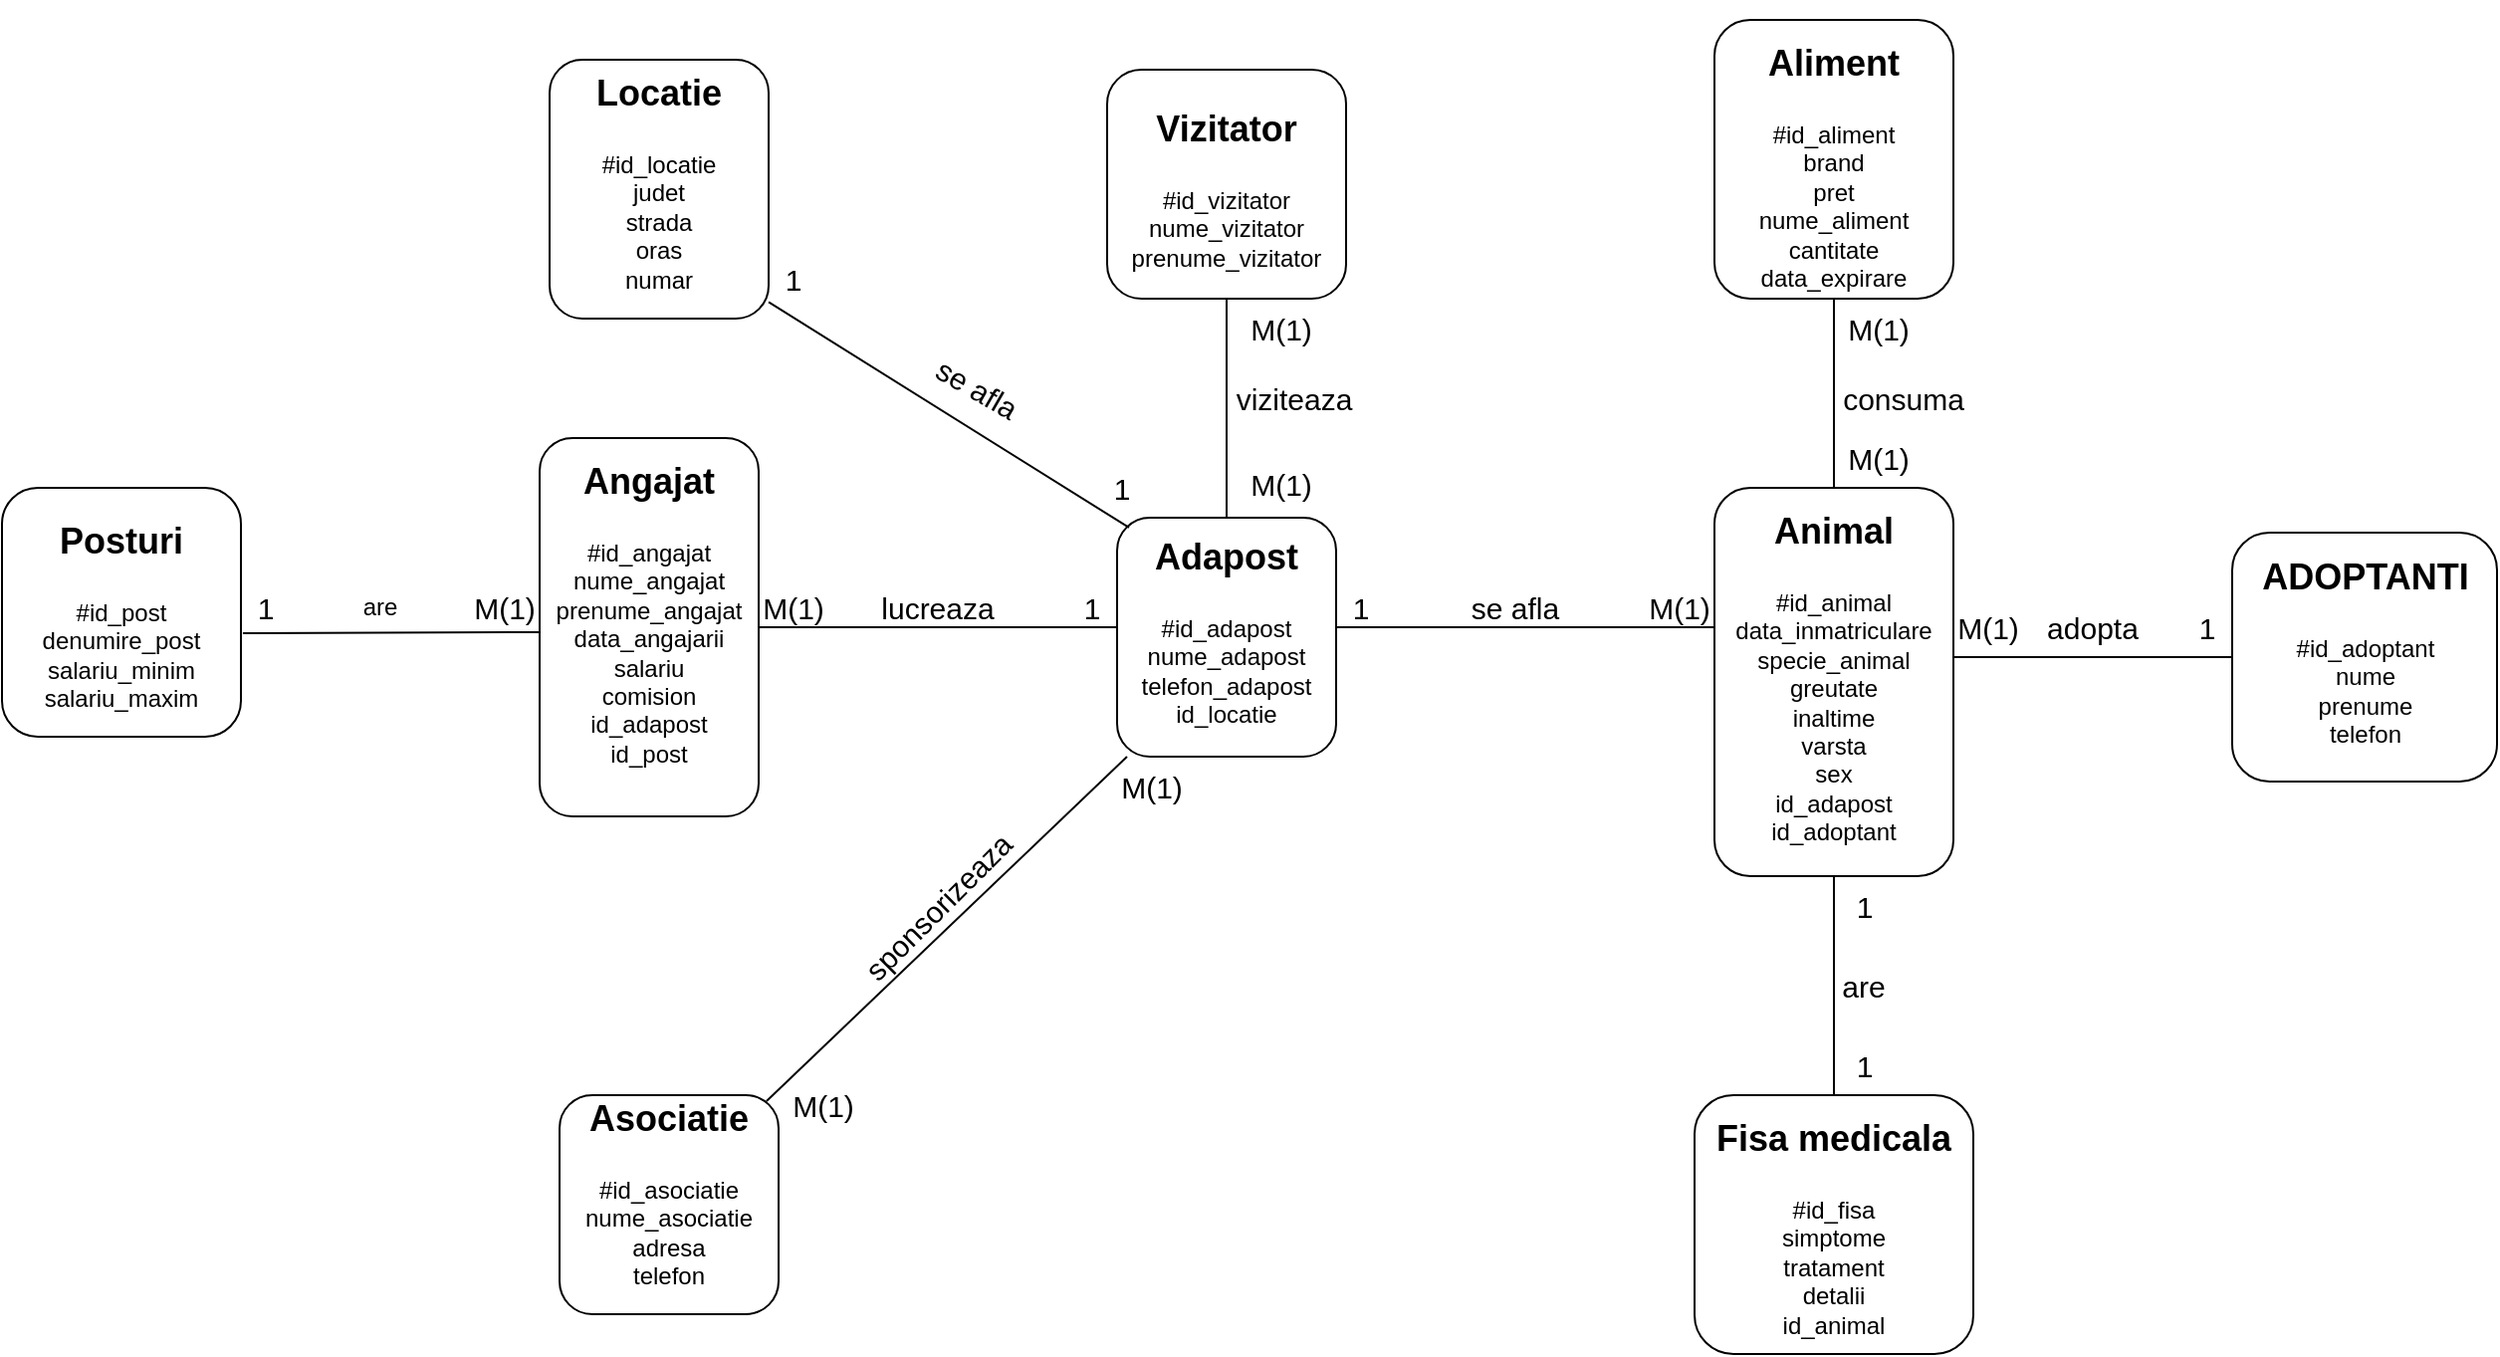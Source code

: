 <mxfile version="15.9.6" type="device"><diagram id="7TPAMYBoHVqb3zpLIaGb" name="Page-1"><mxGraphModel dx="2249" dy="794" grid="1" gridSize="10" guides="1" tooltips="1" connect="1" arrows="1" fold="1" page="1" pageScale="1" pageWidth="827" pageHeight="1169" math="0" shadow="0"><root><mxCell id="0"/><mxCell id="1" parent="0"/><mxCell id="8f2q80jwMaU0dy3HboQx-1" value="" style="rounded=1;whiteSpace=wrap;html=1;" parent="1" vertex="1"><mxGeometry x="330" y="320" width="110" height="120" as="geometry"/></mxCell><mxCell id="8f2q80jwMaU0dy3HboQx-2" value="&lt;h1&gt;&lt;font style=&quot;font-size: 18px&quot;&gt;Adapost&lt;/font&gt;&lt;/h1&gt;&lt;div&gt;#id_adapost&lt;/div&gt;&lt;div&gt;nume_adapost&lt;/div&gt;&lt;div&gt;telefon_adapost&lt;/div&gt;&lt;div&gt;id_locatie&lt;/div&gt;" style="text;html=1;strokeColor=none;fillColor=none;spacing=5;spacingTop=-20;whiteSpace=wrap;overflow=hidden;rounded=0;align=center;" parent="1" vertex="1"><mxGeometry x="335" y="317.5" width="100" height="122.5" as="geometry"/></mxCell><mxCell id="8f2q80jwMaU0dy3HboQx-3" value="" style="rounded=1;whiteSpace=wrap;html=1;fontSize=18;align=center;" parent="1" vertex="1"><mxGeometry x="40" y="280" width="110" height="190" as="geometry"/></mxCell><mxCell id="8f2q80jwMaU0dy3HboQx-4" value="&lt;h1&gt;&lt;font style=&quot;font-size: 18px&quot;&gt;Angajat&lt;/font&gt;&lt;/h1&gt;&lt;div&gt;#id_angajat&lt;/div&gt;&lt;div&gt;nume_angajat&lt;/div&gt;&lt;div&gt;prenume_angajat&lt;/div&gt;&lt;div&gt;data_angajarii&lt;/div&gt;&lt;div&gt;salariu&lt;/div&gt;&lt;div&gt;comision&lt;/div&gt;&lt;div&gt;id_adapost&lt;/div&gt;&lt;div&gt;id_post&lt;/div&gt;" style="text;html=1;strokeColor=none;fillColor=none;spacing=5;spacingTop=-20;whiteSpace=wrap;overflow=hidden;rounded=0;align=center;" parent="1" vertex="1"><mxGeometry x="40" y="280" width="110" height="195" as="geometry"/></mxCell><mxCell id="8f2q80jwMaU0dy3HboQx-5" value="" style="rounded=1;whiteSpace=wrap;html=1;fontSize=18;align=center;" parent="1" vertex="1"><mxGeometry x="45" y="90" width="110" height="130" as="geometry"/></mxCell><mxCell id="8f2q80jwMaU0dy3HboQx-6" value="&lt;h1&gt;&lt;span style=&quot;font-size: 18px&quot;&gt;Locatie&lt;/span&gt;&lt;/h1&gt;&lt;div&gt;#id_locatie&lt;/div&gt;&lt;div&gt;judet&lt;/div&gt;&lt;div&gt;strada&lt;/div&gt;&lt;div&gt;oras&lt;/div&gt;&lt;div&gt;numar&lt;/div&gt;" style="text;html=1;strokeColor=none;fillColor=none;spacing=5;spacingTop=-20;whiteSpace=wrap;overflow=hidden;rounded=0;align=center;" parent="1" vertex="1"><mxGeometry x="50" y="85" width="100" height="140" as="geometry"/></mxCell><mxCell id="8f2q80jwMaU0dy3HboQx-7" value="" style="rounded=1;whiteSpace=wrap;html=1;fontSize=18;align=center;" parent="1" vertex="1"><mxGeometry x="325" y="95" width="120" height="115" as="geometry"/></mxCell><mxCell id="8f2q80jwMaU0dy3HboQx-8" value="&lt;h1&gt;&lt;span style=&quot;font-size: 18px&quot;&gt;Vizitator&lt;/span&gt;&lt;/h1&gt;&lt;div&gt;#id_vizitator&lt;/div&gt;&lt;div&gt;nume_vizitator&lt;/div&gt;&lt;div&gt;prenume_vizitator&lt;/div&gt;&lt;div&gt;&lt;br&gt;&lt;/div&gt;" style="text;html=1;strokeColor=none;fillColor=none;spacing=5;spacingTop=-20;whiteSpace=wrap;overflow=hidden;rounded=0;align=center;" parent="1" vertex="1"><mxGeometry x="330" y="102.5" width="110" height="100" as="geometry"/></mxCell><mxCell id="8f2q80jwMaU0dy3HboQx-9" value="" style="rounded=1;whiteSpace=wrap;html=1;fontSize=18;align=center;" parent="1" vertex="1"><mxGeometry x="630" y="305" width="120" height="195" as="geometry"/></mxCell><mxCell id="8f2q80jwMaU0dy3HboQx-10" value="&lt;h1&gt;&lt;font style=&quot;font-size: 18px&quot;&gt;Animal&lt;/font&gt;&lt;/h1&gt;&lt;div&gt;#id_animal&lt;/div&gt;&lt;div&gt;data_inmatriculare&lt;/div&gt;&lt;div&gt;specie_animal&lt;/div&gt;&lt;div&gt;greutate&lt;/div&gt;&lt;div&gt;inaltime&lt;/div&gt;&lt;div&gt;varsta&lt;/div&gt;&lt;div&gt;sex&lt;/div&gt;&lt;div&gt;id_adapost&lt;/div&gt;&lt;div&gt;id_adoptant&lt;/div&gt;" style="text;html=1;strokeColor=none;fillColor=none;spacing=5;spacingTop=-20;whiteSpace=wrap;overflow=hidden;rounded=0;align=center;" parent="1" vertex="1"><mxGeometry x="635" y="305" width="110" height="185" as="geometry"/></mxCell><mxCell id="8f2q80jwMaU0dy3HboQx-11" value="" style="rounded=1;whiteSpace=wrap;html=1;fontSize=18;align=center;" parent="1" vertex="1"><mxGeometry x="630" y="70" width="120" height="140" as="geometry"/></mxCell><mxCell id="8f2q80jwMaU0dy3HboQx-12" value="&lt;h1&gt;&lt;span style=&quot;font-size: 18px&quot;&gt;Aliment&lt;/span&gt;&lt;/h1&gt;&lt;div&gt;#id_aliment&lt;/div&gt;&lt;div&gt;brand&lt;/div&gt;&lt;div&gt;pret&lt;/div&gt;&lt;div&gt;nume_aliment&lt;/div&gt;&lt;div&gt;cantitate&lt;/div&gt;&lt;div&gt;data_expirare&lt;/div&gt;" style="text;html=1;strokeColor=none;fillColor=none;spacing=5;spacingTop=-20;whiteSpace=wrap;overflow=hidden;rounded=0;align=center;" parent="1" vertex="1"><mxGeometry x="635" y="70" width="110" height="140" as="geometry"/></mxCell><mxCell id="8f2q80jwMaU0dy3HboQx-13" value="" style="rounded=1;whiteSpace=wrap;html=1;fontSize=18;align=center;" parent="1" vertex="1"><mxGeometry x="620" y="610" width="140" height="130" as="geometry"/></mxCell><mxCell id="8f2q80jwMaU0dy3HboQx-14" value="&lt;h1&gt;&lt;span style=&quot;font-size: 18px&quot;&gt;Fisa medicala&lt;/span&gt;&lt;/h1&gt;&lt;div&gt;#id_fisa&lt;/div&gt;&lt;div&gt;simptome&lt;/div&gt;&lt;div&gt;tratament&lt;/div&gt;&lt;div&gt;detalii&lt;/div&gt;&lt;div&gt;id_animal&lt;/div&gt;" style="text;html=1;strokeColor=none;fillColor=none;spacing=5;spacingTop=-20;whiteSpace=wrap;overflow=hidden;rounded=0;align=center;" parent="1" vertex="1"><mxGeometry x="625" y="610" width="130" height="130" as="geometry"/></mxCell><mxCell id="8f2q80jwMaU0dy3HboQx-15" value="" style="endArrow=none;html=1;rounded=0;fontSize=18;" parent="1" edge="1"><mxGeometry width="50" height="50" relative="1" as="geometry"><mxPoint x="150" y="375" as="sourcePoint"/><mxPoint x="330" y="375" as="targetPoint"/></mxGeometry></mxCell><mxCell id="8f2q80jwMaU0dy3HboQx-17" value="" style="endArrow=none;html=1;rounded=0;fontSize=18;exitX=1;exitY=0.936;exitDx=0;exitDy=0;exitPerimeter=0;entryX=0.01;entryY=0.061;entryDx=0;entryDy=0;entryPerimeter=0;" parent="1" source="8f2q80jwMaU0dy3HboQx-5" target="8f2q80jwMaU0dy3HboQx-2" edge="1"><mxGeometry width="50" height="50" relative="1" as="geometry"><mxPoint x="145" y="205" as="sourcePoint"/><mxPoint x="195" y="155" as="targetPoint"/></mxGeometry></mxCell><mxCell id="8f2q80jwMaU0dy3HboQx-19" value="" style="endArrow=none;html=1;rounded=0;fontSize=18;entryX=1;entryY=0.5;entryDx=0;entryDy=0;" parent="1" edge="1"><mxGeometry width="50" height="50" relative="1" as="geometry"><mxPoint x="440" y="375" as="sourcePoint"/><mxPoint x="630" y="375" as="targetPoint"/></mxGeometry></mxCell><mxCell id="8f2q80jwMaU0dy3HboQx-20" value="" style="endArrow=none;html=1;rounded=0;fontSize=18;startArrow=none;exitX=0.5;exitY=0;exitDx=0;exitDy=0;" parent="1" source="8f2q80jwMaU0dy3HboQx-9" edge="1"><mxGeometry width="50" height="50" relative="1" as="geometry"><mxPoint x="690" y="290" as="sourcePoint"/><mxPoint x="690" y="210" as="targetPoint"/></mxGeometry></mxCell><mxCell id="8f2q80jwMaU0dy3HboQx-21" value="" style="endArrow=none;html=1;rounded=0;fontSize=18;entryX=0.5;entryY=0;entryDx=0;entryDy=0;exitX=0.5;exitY=1;exitDx=0;exitDy=0;startArrow=none;" parent="1" source="8f2q80jwMaU0dy3HboQx-9" target="8f2q80jwMaU0dy3HboQx-13" edge="1"><mxGeometry width="50" height="50" relative="1" as="geometry"><mxPoint x="690" y="550" as="sourcePoint"/><mxPoint x="440" y="380" as="targetPoint"/></mxGeometry></mxCell><mxCell id="8f2q80jwMaU0dy3HboQx-24" value="" style="endArrow=none;html=1;rounded=0;fontSize=18;exitX=0;exitY=1;exitDx=0;exitDy=0;entryX=0.945;entryY=0.027;entryDx=0;entryDy=0;entryPerimeter=0;" parent="1" source="8f2q80jwMaU0dy3HboQx-2" target="8f2q80jwMaU0dy3HboQx-44" edge="1"><mxGeometry width="50" height="50" relative="1" as="geometry"><mxPoint x="280" y="485" as="sourcePoint"/><mxPoint x="150" y="610" as="targetPoint"/></mxGeometry></mxCell><mxCell id="8f2q80jwMaU0dy3HboQx-32" value="" style="endArrow=none;html=1;rounded=0;fontSize=18;" parent="1" edge="1"><mxGeometry width="50" height="50" relative="1" as="geometry"><mxPoint x="385" y="320" as="sourcePoint"/><mxPoint x="385" y="210" as="targetPoint"/></mxGeometry></mxCell><mxCell id="8f2q80jwMaU0dy3HboQx-44" value="" style="rounded=1;whiteSpace=wrap;html=1;fontSize=18;align=center;" parent="1" vertex="1"><mxGeometry x="50" y="610" width="110" height="110" as="geometry"/></mxCell><mxCell id="8f2q80jwMaU0dy3HboQx-45" value="&lt;h1&gt;&lt;span style=&quot;font-size: 18px&quot;&gt;Asociatie&lt;/span&gt;&lt;/h1&gt;&lt;div&gt;#id_asociatie&lt;/div&gt;&lt;div&gt;nume_asociatie&lt;/div&gt;&lt;div&gt;adresa&lt;/div&gt;&lt;div&gt;telefon&lt;/div&gt;" style="text;html=1;strokeColor=none;fillColor=none;spacing=5;spacingTop=-20;whiteSpace=wrap;overflow=hidden;rounded=0;align=center;" parent="1" vertex="1"><mxGeometry x="55" y="600" width="100" height="110" as="geometry"/></mxCell><mxCell id="8f2q80jwMaU0dy3HboQx-48" value="&lt;font style=&quot;font-size: 15px&quot;&gt;1&lt;/font&gt;" style="text;html=1;strokeColor=none;fillColor=none;align=center;verticalAlign=middle;whiteSpace=wrap;rounded=0;" parent="1" vertex="1"><mxGeometry x="155" y="185" width="25" height="30" as="geometry"/></mxCell><mxCell id="8f2q80jwMaU0dy3HboQx-49" value="&lt;font style=&quot;font-size: 15px&quot;&gt;1&lt;/font&gt;" style="text;html=1;strokeColor=none;fillColor=none;align=center;verticalAlign=middle;whiteSpace=wrap;rounded=0;" parent="1" vertex="1"><mxGeometry x="320" y="290" width="25" height="30" as="geometry"/></mxCell><mxCell id="8f2q80jwMaU0dy3HboQx-50" value="&lt;font style=&quot;font-size: 15px&quot;&gt;1&lt;/font&gt;" style="text;html=1;strokeColor=none;fillColor=none;align=center;verticalAlign=middle;whiteSpace=wrap;rounded=0;" parent="1" vertex="1"><mxGeometry x="305" y="350" width="25" height="30" as="geometry"/></mxCell><mxCell id="8f2q80jwMaU0dy3HboQx-52" value="&lt;font style=&quot;font-size: 15px&quot;&gt;M(1)&lt;/font&gt;" style="text;html=1;strokeColor=none;fillColor=none;align=center;verticalAlign=middle;whiteSpace=wrap;rounded=0;" parent="1" vertex="1"><mxGeometry x="10" y="350" width="25" height="30" as="geometry"/></mxCell><mxCell id="8f2q80jwMaU0dy3HboQx-53" value="&lt;font style=&quot;font-size: 15px&quot;&gt;1&lt;/font&gt;" style="text;html=1;strokeColor=none;fillColor=none;align=center;verticalAlign=middle;whiteSpace=wrap;rounded=0;" parent="1" vertex="1"><mxGeometry x="440" y="350" width="25" height="30" as="geometry"/></mxCell><mxCell id="8f2q80jwMaU0dy3HboQx-54" value="&lt;font style=&quot;font-size: 15px&quot;&gt;M(1)&lt;/font&gt;" style="text;html=1;strokeColor=none;fillColor=none;align=center;verticalAlign=middle;whiteSpace=wrap;rounded=0;" parent="1" vertex="1"><mxGeometry x="170" y="600" width="25" height="30" as="geometry"/></mxCell><mxCell id="8f2q80jwMaU0dy3HboQx-55" value="&lt;span style=&quot;font-size: 15px&quot;&gt;M(1)&lt;/span&gt;" style="text;html=1;strokeColor=none;fillColor=none;align=center;verticalAlign=middle;whiteSpace=wrap;rounded=0;" parent="1" vertex="1"><mxGeometry x="335" y="440" width="25" height="30" as="geometry"/></mxCell><mxCell id="8f2q80jwMaU0dy3HboQx-56" value="&lt;font style=&quot;font-size: 15px&quot;&gt;M(1)&lt;/font&gt;" style="text;html=1;strokeColor=none;fillColor=none;align=center;verticalAlign=middle;whiteSpace=wrap;rounded=0;" parent="1" vertex="1"><mxGeometry x="155" y="350" width="25" height="30" as="geometry"/></mxCell><mxCell id="8f2q80jwMaU0dy3HboQx-57" value="&lt;font style=&quot;font-size: 15px&quot;&gt;M(1)&lt;/font&gt;" style="text;html=1;strokeColor=none;fillColor=none;align=center;verticalAlign=middle;whiteSpace=wrap;rounded=0;" parent="1" vertex="1"><mxGeometry x="600" y="350" width="25" height="30" as="geometry"/></mxCell><mxCell id="8f2q80jwMaU0dy3HboQx-58" value="&lt;font style=&quot;font-size: 15px&quot;&gt;M(1)&lt;/font&gt;" style="text;html=1;strokeColor=none;fillColor=none;align=center;verticalAlign=middle;whiteSpace=wrap;rounded=0;" parent="1" vertex="1"><mxGeometry x="700" y="275" width="25" height="30" as="geometry"/></mxCell><mxCell id="8f2q80jwMaU0dy3HboQx-60" value="&lt;font style=&quot;font-size: 15px&quot;&gt;1&lt;/font&gt;" style="text;html=1;strokeColor=none;fillColor=none;align=center;verticalAlign=middle;whiteSpace=wrap;rounded=0;" parent="1" vertex="1"><mxGeometry x="692.5" y="500" width="25" height="30" as="geometry"/></mxCell><mxCell id="8f2q80jwMaU0dy3HboQx-61" value="&lt;font style=&quot;font-size: 15px&quot;&gt;1&lt;/font&gt;" style="text;html=1;strokeColor=none;fillColor=none;align=center;verticalAlign=middle;whiteSpace=wrap;rounded=0;" parent="1" vertex="1"><mxGeometry x="692.5" y="580" width="25" height="30" as="geometry"/></mxCell><mxCell id="8f2q80jwMaU0dy3HboQx-62" value="consuma" style="text;html=1;strokeColor=none;fillColor=none;align=center;verticalAlign=middle;whiteSpace=wrap;rounded=0;fontSize=15;" parent="1" vertex="1"><mxGeometry x="695" y="245" width="60" height="30" as="geometry"/></mxCell><mxCell id="8f2q80jwMaU0dy3HboQx-63" value="&lt;font style=&quot;font-size: 15px&quot;&gt;M(1)&lt;/font&gt;" style="text;html=1;strokeColor=none;fillColor=none;align=center;verticalAlign=middle;whiteSpace=wrap;rounded=0;" parent="1" vertex="1"><mxGeometry x="700" y="210" width="25" height="30" as="geometry"/></mxCell><mxCell id="8f2q80jwMaU0dy3HboQx-64" value="se afla" style="text;html=1;strokeColor=none;fillColor=none;align=center;verticalAlign=middle;whiteSpace=wrap;rounded=0;fontSize=15;" parent="1" vertex="1"><mxGeometry x="500" y="350" width="60" height="30" as="geometry"/></mxCell><mxCell id="8f2q80jwMaU0dy3HboQx-65" value="se afla" style="text;html=1;strokeColor=none;fillColor=none;align=center;verticalAlign=middle;whiteSpace=wrap;rounded=0;fontSize=15;rotation=30;" parent="1" vertex="1"><mxGeometry x="230" y="240" width="60" height="30" as="geometry"/></mxCell><mxCell id="8f2q80jwMaU0dy3HboQx-66" value="lucreaza" style="text;html=1;strokeColor=none;fillColor=none;align=center;verticalAlign=middle;whiteSpace=wrap;rounded=0;fontSize=15;" parent="1" vertex="1"><mxGeometry x="210" y="350" width="60" height="30" as="geometry"/></mxCell><mxCell id="8f2q80jwMaU0dy3HboQx-67" value="sponsorizeaza" style="text;html=1;strokeColor=none;fillColor=none;align=center;verticalAlign=middle;whiteSpace=wrap;rounded=0;fontSize=15;rotation=-45;" parent="1" vertex="1"><mxGeometry x="210" y="500" width="60" height="30" as="geometry"/></mxCell><mxCell id="8f2q80jwMaU0dy3HboQx-68" value="are" style="text;html=1;strokeColor=none;fillColor=none;align=center;verticalAlign=middle;whiteSpace=wrap;rounded=0;fontSize=15;" parent="1" vertex="1"><mxGeometry x="685" y="540" width="40" height="30" as="geometry"/></mxCell><mxCell id="zFndqf7T4eLKQ0p821mn-1" value="" style="rounded=1;whiteSpace=wrap;html=1;" parent="1" vertex="1"><mxGeometry x="-230" y="305" width="120" height="125" as="geometry"/></mxCell><mxCell id="zFndqf7T4eLKQ0p821mn-2" value="&lt;h1&gt;&lt;span style=&quot;font-size: 18px&quot;&gt;Posturi&lt;/span&gt;&lt;/h1&gt;&lt;div&gt;#id_post&lt;/div&gt;&lt;div&gt;denumire_post&lt;/div&gt;&lt;div&gt;salariu_minim&lt;/div&gt;&lt;div&gt;salariu_maxim&lt;/div&gt;" style="text;html=1;strokeColor=none;fillColor=none;spacing=5;spacingTop=-20;whiteSpace=wrap;overflow=hidden;rounded=0;align=center;" parent="1" vertex="1"><mxGeometry x="-220" y="310" width="100" height="115" as="geometry"/></mxCell><mxCell id="zFndqf7T4eLKQ0p821mn-3" value="" style="endArrow=none;html=1;rounded=0;entryX=0;entryY=0.5;entryDx=0;entryDy=0;exitX=1.008;exitY=0.584;exitDx=0;exitDy=0;exitPerimeter=0;" parent="1" source="zFndqf7T4eLKQ0p821mn-1" target="8f2q80jwMaU0dy3HboQx-4" edge="1"><mxGeometry width="50" height="50" relative="1" as="geometry"><mxPoint x="-110" y="380" as="sourcePoint"/><mxPoint x="-20" y="410" as="targetPoint"/></mxGeometry></mxCell><mxCell id="zFndqf7T4eLKQ0p821mn-5" value="&lt;font style=&quot;font-size: 15px&quot;&gt;1&lt;/font&gt;" style="text;html=1;strokeColor=none;fillColor=none;align=center;verticalAlign=middle;whiteSpace=wrap;rounded=0;" parent="1" vertex="1"><mxGeometry x="-110" y="350" width="25" height="30" as="geometry"/></mxCell><mxCell id="zFndqf7T4eLKQ0p821mn-6" value="are" style="text;html=1;strokeColor=none;fillColor=none;align=center;verticalAlign=middle;whiteSpace=wrap;rounded=0;" parent="1" vertex="1"><mxGeometry x="-70" y="350" width="60" height="30" as="geometry"/></mxCell><mxCell id="ZB0xu7sQsr1ddIzvQJ0t-1" value="&lt;font style=&quot;font-size: 15px&quot;&gt;M(1)&lt;/font&gt;" style="text;html=1;strokeColor=none;fillColor=none;align=center;verticalAlign=middle;whiteSpace=wrap;rounded=0;" parent="1" vertex="1"><mxGeometry x="400" y="210" width="25" height="30" as="geometry"/></mxCell><mxCell id="ZB0xu7sQsr1ddIzvQJ0t-2" value="&lt;font style=&quot;font-size: 15px&quot;&gt;M(1)&lt;/font&gt;" style="text;html=1;strokeColor=none;fillColor=none;align=center;verticalAlign=middle;whiteSpace=wrap;rounded=0;" parent="1" vertex="1"><mxGeometry x="400" y="287.5" width="25" height="30" as="geometry"/></mxCell><mxCell id="ZB0xu7sQsr1ddIzvQJ0t-3" value="viziteaza" style="text;html=1;strokeColor=none;fillColor=none;align=center;verticalAlign=middle;whiteSpace=wrap;rounded=0;fontSize=15;" parent="1" vertex="1"><mxGeometry x="389" y="245" width="60" height="30" as="geometry"/></mxCell><mxCell id="CaHT4U-ZHKaSclTGk_ow-1" value="" style="rounded=1;whiteSpace=wrap;html=1;" parent="1" vertex="1"><mxGeometry x="890" y="327.5" width="133" height="125" as="geometry"/></mxCell><mxCell id="CaHT4U-ZHKaSclTGk_ow-2" value="&lt;h1&gt;&lt;span style=&quot;font-size: 18px&quot;&gt;ADOPTANTI&lt;/span&gt;&lt;/h1&gt;&lt;div&gt;#id_adoptant&lt;/div&gt;&lt;div&gt;nume&lt;/div&gt;&lt;div&gt;prenume&lt;/div&gt;&lt;div&gt;telefon&lt;/div&gt;" style="text;html=1;strokeColor=none;fillColor=none;spacing=5;spacingTop=-20;whiteSpace=wrap;overflow=hidden;rounded=0;align=center;" parent="1" vertex="1"><mxGeometry x="891.5" y="327.5" width="130" height="120" as="geometry"/></mxCell><mxCell id="CaHT4U-ZHKaSclTGk_ow-3" value="" style="endArrow=none;html=1;rounded=0;exitX=1;exitY=0.436;exitDx=0;exitDy=0;exitPerimeter=0;" parent="1" source="8f2q80jwMaU0dy3HboQx-9" edge="1"><mxGeometry width="50" height="50" relative="1" as="geometry"><mxPoint x="840" y="440" as="sourcePoint"/><mxPoint x="890" y="390" as="targetPoint"/></mxGeometry></mxCell><mxCell id="CaHT4U-ZHKaSclTGk_ow-4" value="adopta" style="text;html=1;strokeColor=none;fillColor=none;align=center;verticalAlign=middle;whiteSpace=wrap;rounded=0;fontSize=15;" parent="1" vertex="1"><mxGeometry x="790" y="360" width="60" height="30" as="geometry"/></mxCell><mxCell id="CaHT4U-ZHKaSclTGk_ow-5" value="&lt;span style=&quot;font-size: 15px&quot;&gt;M(1)&lt;/span&gt;" style="text;html=1;strokeColor=none;fillColor=none;align=center;verticalAlign=middle;whiteSpace=wrap;rounded=0;" parent="1" vertex="1"><mxGeometry x="755" y="360" width="25" height="30" as="geometry"/></mxCell><mxCell id="CaHT4U-ZHKaSclTGk_ow-6" value="&lt;font style=&quot;font-size: 15px&quot;&gt;1&lt;/font&gt;" style="text;html=1;strokeColor=none;fillColor=none;align=center;verticalAlign=middle;whiteSpace=wrap;rounded=0;" parent="1" vertex="1"><mxGeometry x="865" y="360" width="25" height="30" as="geometry"/></mxCell></root></mxGraphModel></diagram></mxfile>